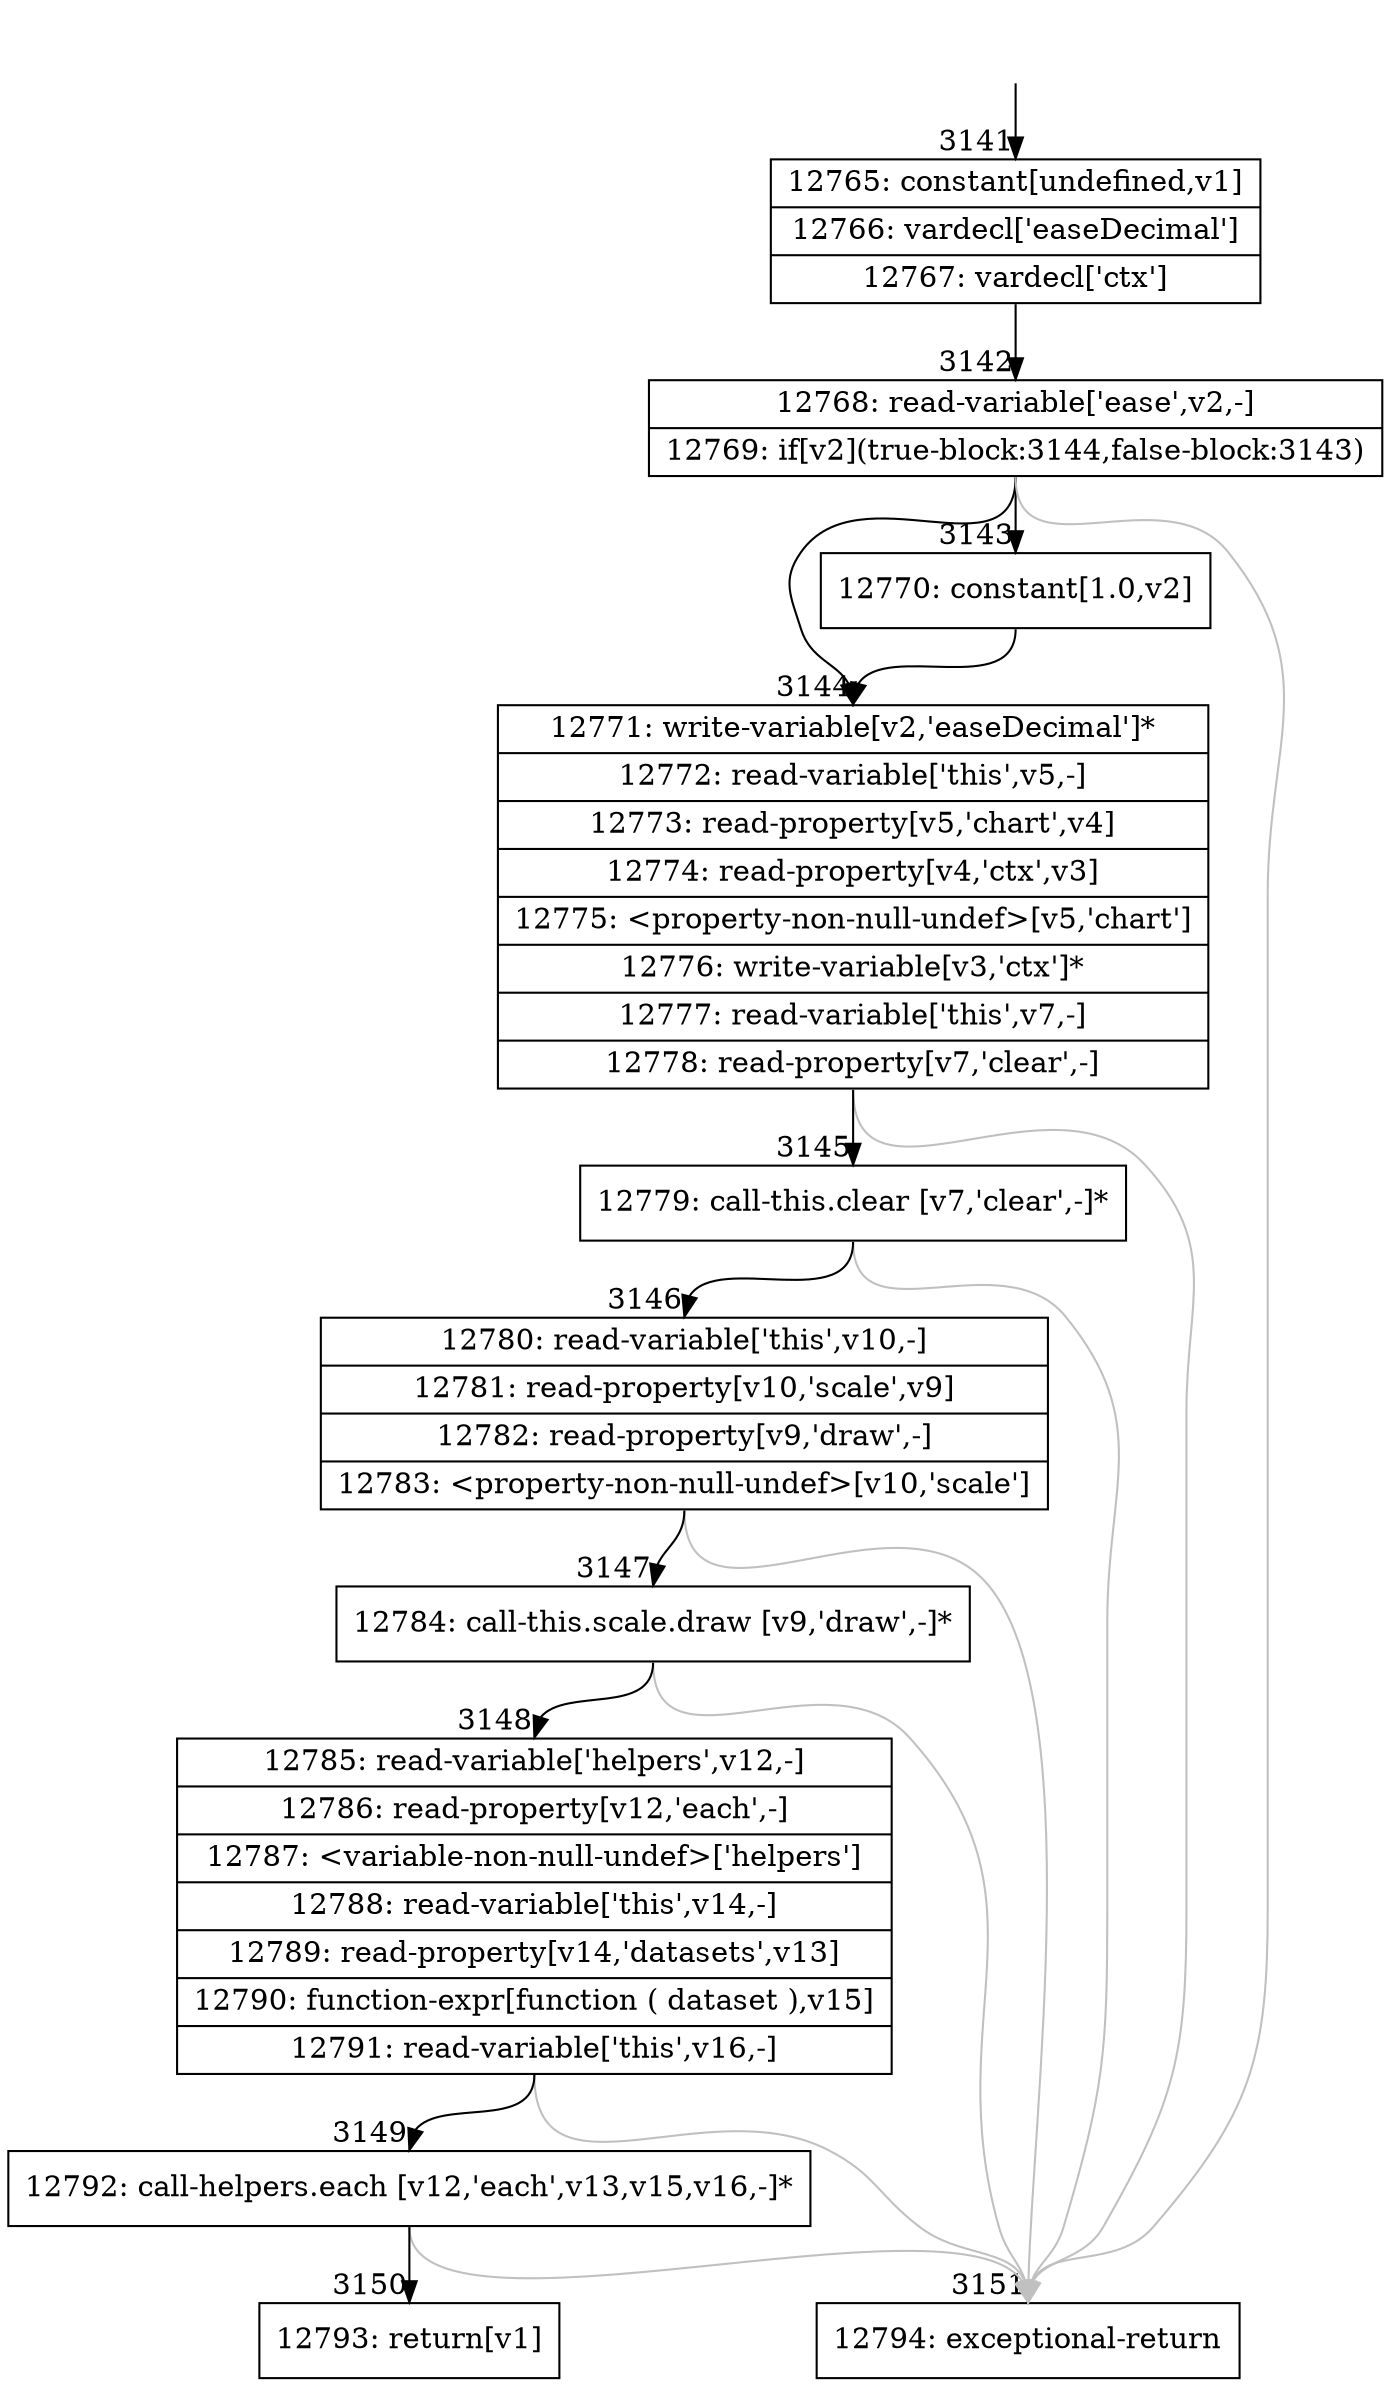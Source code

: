 digraph {
rankdir="TD"
BB_entry294[shape=none,label=""];
BB_entry294 -> BB3141 [tailport=s, headport=n, headlabel="    3141"]
BB3141 [shape=record label="{12765: constant[undefined,v1]|12766: vardecl['easeDecimal']|12767: vardecl['ctx']}" ] 
BB3141 -> BB3142 [tailport=s, headport=n, headlabel="      3142"]
BB3142 [shape=record label="{12768: read-variable['ease',v2,-]|12769: if[v2](true-block:3144,false-block:3143)}" ] 
BB3142 -> BB3144 [tailport=s, headport=n, headlabel="      3144"]
BB3142 -> BB3143 [tailport=s, headport=n, headlabel="      3143"]
BB3142 -> BB3151 [tailport=s, headport=n, color=gray, headlabel="      3151"]
BB3143 [shape=record label="{12770: constant[1.0,v2]}" ] 
BB3143 -> BB3144 [tailport=s, headport=n]
BB3144 [shape=record label="{12771: write-variable[v2,'easeDecimal']*|12772: read-variable['this',v5,-]|12773: read-property[v5,'chart',v4]|12774: read-property[v4,'ctx',v3]|12775: \<property-non-null-undef\>[v5,'chart']|12776: write-variable[v3,'ctx']*|12777: read-variable['this',v7,-]|12778: read-property[v7,'clear',-]}" ] 
BB3144 -> BB3145 [tailport=s, headport=n, headlabel="      3145"]
BB3144 -> BB3151 [tailport=s, headport=n, color=gray]
BB3145 [shape=record label="{12779: call-this.clear [v7,'clear',-]*}" ] 
BB3145 -> BB3146 [tailport=s, headport=n, headlabel="      3146"]
BB3145 -> BB3151 [tailport=s, headport=n, color=gray]
BB3146 [shape=record label="{12780: read-variable['this',v10,-]|12781: read-property[v10,'scale',v9]|12782: read-property[v9,'draw',-]|12783: \<property-non-null-undef\>[v10,'scale']}" ] 
BB3146 -> BB3147 [tailport=s, headport=n, headlabel="      3147"]
BB3146 -> BB3151 [tailport=s, headport=n, color=gray]
BB3147 [shape=record label="{12784: call-this.scale.draw [v9,'draw',-]*}" ] 
BB3147 -> BB3148 [tailport=s, headport=n, headlabel="      3148"]
BB3147 -> BB3151 [tailport=s, headport=n, color=gray]
BB3148 [shape=record label="{12785: read-variable['helpers',v12,-]|12786: read-property[v12,'each',-]|12787: \<variable-non-null-undef\>['helpers']|12788: read-variable['this',v14,-]|12789: read-property[v14,'datasets',v13]|12790: function-expr[function ( dataset ),v15]|12791: read-variable['this',v16,-]}" ] 
BB3148 -> BB3149 [tailport=s, headport=n, headlabel="      3149"]
BB3148 -> BB3151 [tailport=s, headport=n, color=gray]
BB3149 [shape=record label="{12792: call-helpers.each [v12,'each',v13,v15,v16,-]*}" ] 
BB3149 -> BB3150 [tailport=s, headport=n, headlabel="      3150"]
BB3149 -> BB3151 [tailport=s, headport=n, color=gray]
BB3150 [shape=record label="{12793: return[v1]}" ] 
BB3151 [shape=record label="{12794: exceptional-return}" ] 
//#$~ 3467
}
